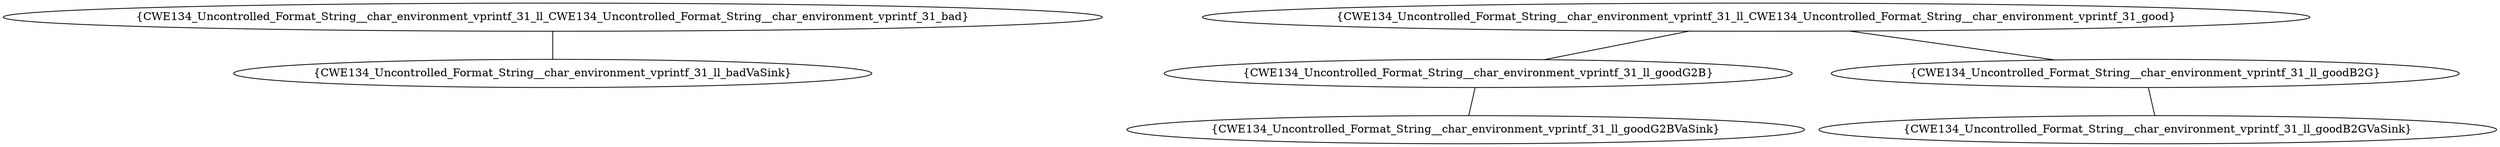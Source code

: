 graph "cg graph" {
CWE134_Uncontrolled_Format_String__char_environment_vprintf_31_ll_CWE134_Uncontrolled_Format_String__char_environment_vprintf_31_bad [label="{CWE134_Uncontrolled_Format_String__char_environment_vprintf_31_ll_CWE134_Uncontrolled_Format_String__char_environment_vprintf_31_bad}"];
CWE134_Uncontrolled_Format_String__char_environment_vprintf_31_ll_badVaSink [label="{CWE134_Uncontrolled_Format_String__char_environment_vprintf_31_ll_badVaSink}"];
CWE134_Uncontrolled_Format_String__char_environment_vprintf_31_ll_goodG2B [label="{CWE134_Uncontrolled_Format_String__char_environment_vprintf_31_ll_goodG2B}"];
CWE134_Uncontrolled_Format_String__char_environment_vprintf_31_ll_goodG2BVaSink [label="{CWE134_Uncontrolled_Format_String__char_environment_vprintf_31_ll_goodG2BVaSink}"];
CWE134_Uncontrolled_Format_String__char_environment_vprintf_31_ll_goodB2G [label="{CWE134_Uncontrolled_Format_String__char_environment_vprintf_31_ll_goodB2G}"];
CWE134_Uncontrolled_Format_String__char_environment_vprintf_31_ll_goodB2GVaSink [label="{CWE134_Uncontrolled_Format_String__char_environment_vprintf_31_ll_goodB2GVaSink}"];
CWE134_Uncontrolled_Format_String__char_environment_vprintf_31_ll_CWE134_Uncontrolled_Format_String__char_environment_vprintf_31_good [label="{CWE134_Uncontrolled_Format_String__char_environment_vprintf_31_ll_CWE134_Uncontrolled_Format_String__char_environment_vprintf_31_good}"];
CWE134_Uncontrolled_Format_String__char_environment_vprintf_31_ll_CWE134_Uncontrolled_Format_String__char_environment_vprintf_31_bad -- CWE134_Uncontrolled_Format_String__char_environment_vprintf_31_ll_badVaSink;
CWE134_Uncontrolled_Format_String__char_environment_vprintf_31_ll_goodG2B -- CWE134_Uncontrolled_Format_String__char_environment_vprintf_31_ll_goodG2BVaSink;
CWE134_Uncontrolled_Format_String__char_environment_vprintf_31_ll_goodB2G -- CWE134_Uncontrolled_Format_String__char_environment_vprintf_31_ll_goodB2GVaSink;
CWE134_Uncontrolled_Format_String__char_environment_vprintf_31_ll_CWE134_Uncontrolled_Format_String__char_environment_vprintf_31_good -- CWE134_Uncontrolled_Format_String__char_environment_vprintf_31_ll_goodG2B;
CWE134_Uncontrolled_Format_String__char_environment_vprintf_31_ll_CWE134_Uncontrolled_Format_String__char_environment_vprintf_31_good -- CWE134_Uncontrolled_Format_String__char_environment_vprintf_31_ll_goodB2G;
}
